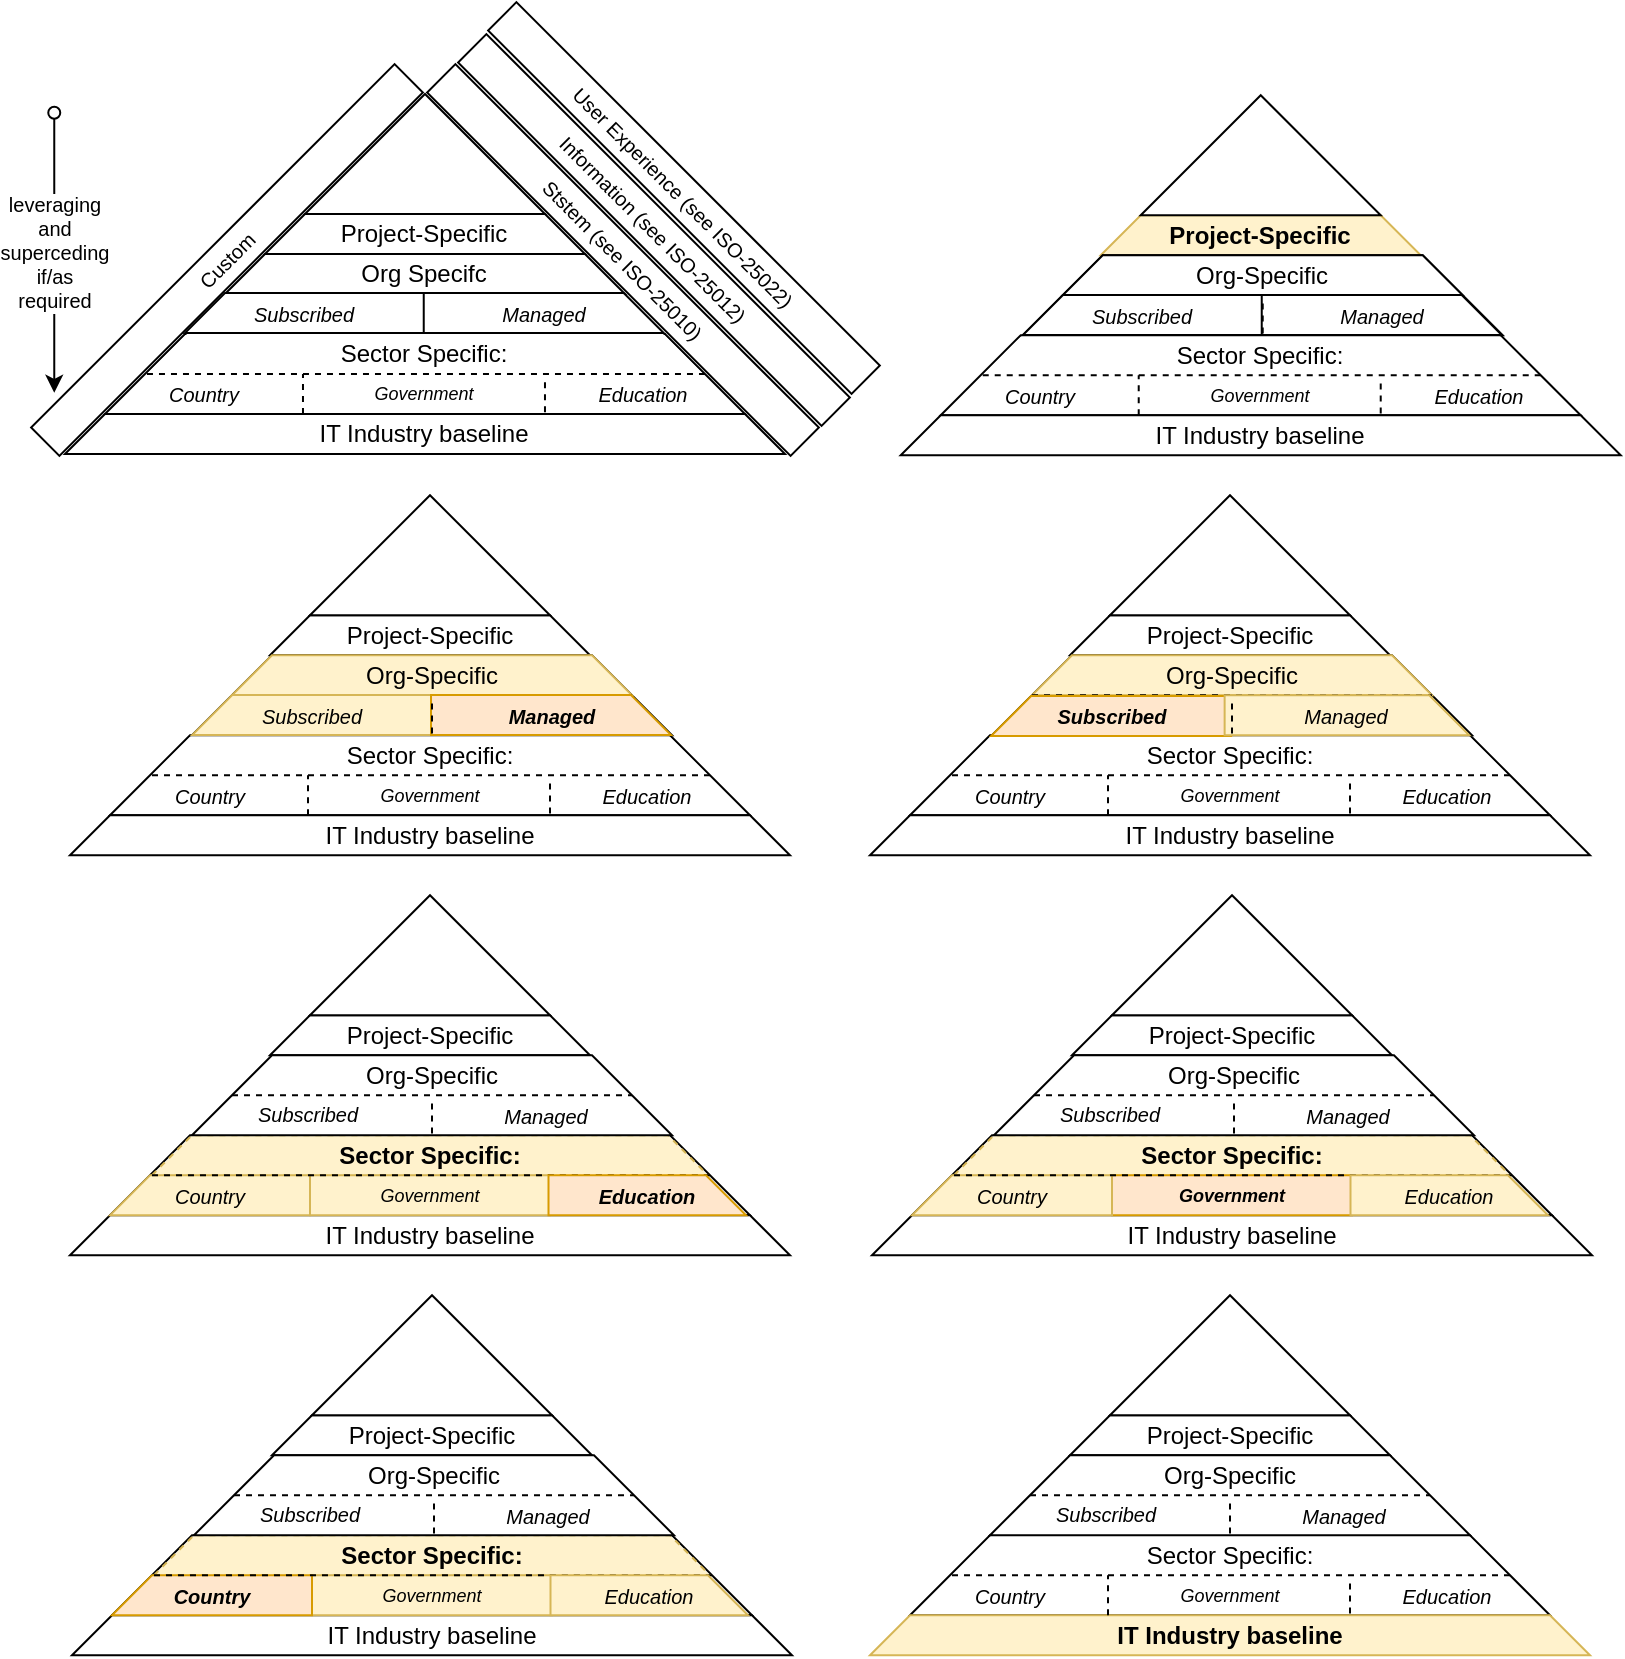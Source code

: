 <mxfile version="20.8.16" type="device"><diagram name="Page-1" id="9_9RwwWfC_pQ0cz7Hgrc"><mxGraphModel dx="1434" dy="854" grid="1" gridSize="10" guides="1" tooltips="1" connect="1" arrows="1" fold="1" page="1" pageScale="1" pageWidth="850" pageHeight="1100" math="0" shadow="0"><root><mxCell id="0"/><mxCell id="1" parent="0"/><mxCell id="frK6ipeG7atHye6Gejmq-7" value="" style="shape=trapezoid;perimeter=trapezoidPerimeter;whiteSpace=wrap;html=1;fixedSize=1;strokeColor=default;size=40;" parent="1" vertex="1"><mxGeometry x="460" y="850.62" width="320" height="40" as="geometry"/></mxCell><mxCell id="EqCcigihZwf25ZDG6dWe-1" value="IT Industry baseline" style="shape=trapezoid;perimeter=trapezoidPerimeter;whiteSpace=wrap;html=1;fixedSize=1;fontStyle=1;fillColor=#fff2cc;strokeColor=#d6b656;" parent="1" vertex="1"><mxGeometry x="440" y="890.62" width="360" height="20" as="geometry"/></mxCell><mxCell id="EqCcigihZwf25ZDG6dWe-12" value="Project-Specific" style="shape=trapezoid;perimeter=trapezoidPerimeter;whiteSpace=wrap;html=1;fixedSize=1;fontStyle=0" parent="1" vertex="1"><mxGeometry x="540" y="790.62" width="160" height="20" as="geometry"/></mxCell><mxCell id="EqCcigihZwf25ZDG6dWe-168" value="Sector Specific:" style="shape=trapezoid;perimeter=trapezoidPerimeter;whiteSpace=wrap;html=1;fixedSize=1;strokeColor=none;dashed=1;strokeWidth=1;" parent="1" vertex="1"><mxGeometry x="481" y="850.62" width="278" height="20" as="geometry"/></mxCell><mxCell id="EqCcigihZwf25ZDG6dWe-14" value="" style="verticalLabelPosition=bottom;verticalAlign=top;html=1;shape=mxgraph.basic.acute_triangle;dx=0.5;" parent="1" vertex="1"><mxGeometry x="560" y="730.62" width="120" height="60" as="geometry"/></mxCell><mxCell id="EqCcigihZwf25ZDG6dWe-75" value="" style="shape=trapezoid;perimeter=trapezoidPerimeter;whiteSpace=wrap;html=1;fixedSize=1;size=40;" parent="1" vertex="1"><mxGeometry x="500" y="810.62" width="240" height="40" as="geometry"/></mxCell><mxCell id="EqCcigihZwf25ZDG6dWe-8" value="Government" style="text;html=1;strokeColor=none;fillColor=none;align=center;verticalAlign=middle;whiteSpace=wrap;rounded=0;fontStyle=2;fontSize=9;" parent="1" vertex="1"><mxGeometry x="560" y="870.62" width="120" height="20" as="geometry"/></mxCell><mxCell id="EqCcigihZwf25ZDG6dWe-10" value="" style="endArrow=none;dashed=1;html=1;strokeWidth=1;rounded=0;entryX=0.669;entryY=0.063;entryDx=0;entryDy=0;entryPerimeter=0;exitX=0.669;exitY=0.954;exitDx=0;exitDy=0;exitPerimeter=0;fontSize=9;" parent="1" edge="1"><mxGeometry width="50" height="50" relative="1" as="geometry"><mxPoint x="680" y="889.7" as="sourcePoint"/><mxPoint x="680" y="871.88" as="targetPoint"/></mxGeometry></mxCell><mxCell id="EqCcigihZwf25ZDG6dWe-11" value="" style="endArrow=none;dashed=1;html=1;strokeWidth=1;rounded=0;fontSize=9;" parent="1" edge="1"><mxGeometry width="50" height="50" relative="1" as="geometry"><mxPoint x="559" y="890.62" as="sourcePoint"/><mxPoint x="559" y="870.62" as="targetPoint"/></mxGeometry></mxCell><mxCell id="frK6ipeG7atHye6Gejmq-2" value="&lt;font style=&quot;font-size: 10px;&quot;&gt;Country&lt;/font&gt;" style="shape=manualInput;whiteSpace=wrap;html=1;rotation=90;horizontal=0;flipV=1;size=20;fontStyle=2;fillColor=none;strokeColor=none;" parent="1" vertex="1"><mxGeometry x="500" y="830.62" width="20" height="100" as="geometry"/></mxCell><mxCell id="frK6ipeG7atHye6Gejmq-9" value="" style="endArrow=none;dashed=1;html=1;strokeWidth=1;rounded=0;fontSize=9;" parent="1" edge="1"><mxGeometry width="50" height="50" relative="1" as="geometry"><mxPoint x="760" y="870.62" as="sourcePoint"/><mxPoint x="480" y="870.62" as="targetPoint"/></mxGeometry></mxCell><mxCell id="frK6ipeG7atHye6Gejmq-10" value="" style="shape=trapezoid;perimeter=trapezoidPerimeter;whiteSpace=wrap;html=1;fixedSize=1;strokeColor=default;size=40;" parent="1" vertex="1"><mxGeometry x="61" y="850.62" width="320" height="40" as="geometry"/></mxCell><mxCell id="frK6ipeG7atHye6Gejmq-11" value="IT Industry baseline" style="shape=trapezoid;perimeter=trapezoidPerimeter;whiteSpace=wrap;html=1;fixedSize=1;" parent="1" vertex="1"><mxGeometry x="41" y="890.62" width="360" height="20" as="geometry"/></mxCell><mxCell id="frK6ipeG7atHye6Gejmq-12" value="Project-Specific" style="shape=trapezoid;perimeter=trapezoidPerimeter;whiteSpace=wrap;html=1;fixedSize=1;fontStyle=0" parent="1" vertex="1"><mxGeometry x="141" y="790.62" width="160" height="20" as="geometry"/></mxCell><mxCell id="frK6ipeG7atHye6Gejmq-14" value="Sector Specific:" style="shape=trapezoid;perimeter=trapezoidPerimeter;whiteSpace=wrap;html=1;fixedSize=1;strokeColor=#d6b656;dashed=1;strokeWidth=1;fontStyle=1;fillColor=#fff2cc;" parent="1" vertex="1"><mxGeometry x="82" y="850.62" width="278" height="20" as="geometry"/></mxCell><mxCell id="frK6ipeG7atHye6Gejmq-15" value="" style="verticalLabelPosition=bottom;verticalAlign=top;html=1;shape=mxgraph.basic.acute_triangle;dx=0.5;" parent="1" vertex="1"><mxGeometry x="161" y="730.62" width="120" height="60" as="geometry"/></mxCell><mxCell id="frK6ipeG7atHye6Gejmq-17" value="Government" style="text;html=1;strokeColor=#d6b656;fillColor=#fff2cc;align=center;verticalAlign=middle;whiteSpace=wrap;rounded=0;fontStyle=2;fontSize=9;" parent="1" vertex="1"><mxGeometry x="161" y="870.62" width="120" height="20" as="geometry"/></mxCell><mxCell id="frK6ipeG7atHye6Gejmq-18" value="" style="endArrow=none;dashed=1;html=1;strokeWidth=1;rounded=0;entryX=0.669;entryY=0.063;entryDx=0;entryDy=0;entryPerimeter=0;exitX=0.669;exitY=0.954;exitDx=0;exitDy=0;exitPerimeter=0;fontSize=9;" parent="1" edge="1"><mxGeometry width="50" height="50" relative="1" as="geometry"><mxPoint x="281" y="889.7" as="sourcePoint"/><mxPoint x="281" y="871.88" as="targetPoint"/></mxGeometry></mxCell><mxCell id="frK6ipeG7atHye6Gejmq-19" value="" style="endArrow=none;dashed=1;html=1;strokeWidth=1;rounded=0;fontSize=9;" parent="1" edge="1"><mxGeometry width="50" height="50" relative="1" as="geometry"><mxPoint x="160" y="890.62" as="sourcePoint"/><mxPoint x="160" y="870.62" as="targetPoint"/></mxGeometry></mxCell><mxCell id="frK6ipeG7atHye6Gejmq-20" value="&lt;font style=&quot;font-size: 10px;&quot;&gt;Country&lt;/font&gt;" style="shape=manualInput;whiteSpace=wrap;html=1;rotation=90;horizontal=0;flipV=1;size=20;fontStyle=3;fillColor=#ffe6cc;strokeColor=#d79b00;" parent="1" vertex="1"><mxGeometry x="101" y="830.62" width="20" height="100" as="geometry"/></mxCell><mxCell id="frK6ipeG7atHye6Gejmq-21" value="" style="endArrow=none;dashed=1;html=1;strokeWidth=1;rounded=0;fontSize=9;" parent="1" edge="1"><mxGeometry width="50" height="50" relative="1" as="geometry"><mxPoint x="361" y="870.62" as="sourcePoint"/><mxPoint x="81" y="870.62" as="targetPoint"/></mxGeometry></mxCell><mxCell id="frK6ipeG7atHye6Gejmq-23" value="&lt;font style=&quot;font-size: 10px;&quot;&gt;Education&lt;/font&gt;" style="shape=manualInput;whiteSpace=wrap;html=1;rotation=90;horizontal=0;flipV=0;size=20;fontStyle=2;flipH=0;fillColor=#fff2cc;strokeColor=#d6b656;" parent="1" vertex="1"><mxGeometry x="319.63" y="831.25" width="20" height="98.75" as="geometry"/></mxCell><mxCell id="frK6ipeG7atHye6Gejmq-24" value="" style="shape=trapezoid;perimeter=trapezoidPerimeter;whiteSpace=wrap;html=1;fixedSize=1;strokeColor=default;size=40;" parent="1" vertex="1"><mxGeometry x="461" y="650.62" width="320" height="40" as="geometry"/></mxCell><mxCell id="frK6ipeG7atHye6Gejmq-25" value="IT Industry baseline" style="shape=trapezoid;perimeter=trapezoidPerimeter;whiteSpace=wrap;html=1;fixedSize=1;" parent="1" vertex="1"><mxGeometry x="441" y="690.62" width="360" height="20" as="geometry"/></mxCell><mxCell id="frK6ipeG7atHye6Gejmq-26" value="Project-Specific" style="shape=trapezoid;perimeter=trapezoidPerimeter;whiteSpace=wrap;html=1;fixedSize=1;fontStyle=0" parent="1" vertex="1"><mxGeometry x="541" y="590.62" width="160" height="20" as="geometry"/></mxCell><mxCell id="frK6ipeG7atHye6Gejmq-28" value="Sector Specific:" style="shape=trapezoid;perimeter=trapezoidPerimeter;whiteSpace=wrap;html=1;fixedSize=1;strokeColor=#d6b656;dashed=1;strokeWidth=1;fontStyle=1;fillColor=#fff2cc;" parent="1" vertex="1"><mxGeometry x="482" y="650.62" width="278" height="20" as="geometry"/></mxCell><mxCell id="frK6ipeG7atHye6Gejmq-29" value="" style="verticalLabelPosition=bottom;verticalAlign=top;html=1;shape=mxgraph.basic.acute_triangle;dx=0.5;" parent="1" vertex="1"><mxGeometry x="561" y="530.62" width="120" height="60" as="geometry"/></mxCell><mxCell id="frK6ipeG7atHye6Gejmq-31" value="Government" style="text;html=1;strokeColor=#d79b00;fillColor=#ffe6cc;align=center;verticalAlign=middle;whiteSpace=wrap;rounded=0;fontStyle=3;fontSize=9;" parent="1" vertex="1"><mxGeometry x="561" y="670.62" width="120" height="20" as="geometry"/></mxCell><mxCell id="frK6ipeG7atHye6Gejmq-32" value="" style="endArrow=none;dashed=1;html=1;strokeWidth=1;rounded=0;entryX=0.669;entryY=0.063;entryDx=0;entryDy=0;entryPerimeter=0;exitX=0.669;exitY=0.954;exitDx=0;exitDy=0;exitPerimeter=0;fontSize=9;" parent="1" edge="1"><mxGeometry width="50" height="50" relative="1" as="geometry"><mxPoint x="681" y="689.7" as="sourcePoint"/><mxPoint x="681" y="671.88" as="targetPoint"/></mxGeometry></mxCell><mxCell id="frK6ipeG7atHye6Gejmq-33" value="" style="endArrow=none;dashed=1;html=1;strokeWidth=1;rounded=0;fontSize=9;" parent="1" edge="1"><mxGeometry width="50" height="50" relative="1" as="geometry"><mxPoint x="560" y="690.62" as="sourcePoint"/><mxPoint x="560" y="670.62" as="targetPoint"/></mxGeometry></mxCell><mxCell id="frK6ipeG7atHye6Gejmq-34" value="&lt;font style=&quot;font-size: 10px;&quot;&gt;Country&lt;/font&gt;" style="shape=manualInput;whiteSpace=wrap;html=1;rotation=90;horizontal=0;flipV=1;size=20;fontStyle=2;fillColor=#fff2cc;strokeColor=#d6b656;" parent="1" vertex="1"><mxGeometry x="501" y="630.62" width="20" height="100" as="geometry"/></mxCell><mxCell id="frK6ipeG7atHye6Gejmq-35" value="" style="endArrow=none;dashed=1;html=1;strokeWidth=1;rounded=0;fontSize=9;" parent="1" edge="1"><mxGeometry width="50" height="50" relative="1" as="geometry"><mxPoint x="761" y="670.62" as="sourcePoint"/><mxPoint x="481" y="670.62" as="targetPoint"/></mxGeometry></mxCell><mxCell id="frK6ipeG7atHye6Gejmq-37" value="&lt;font style=&quot;font-size: 10px;&quot;&gt;Education&lt;/font&gt;" style="shape=manualInput;whiteSpace=wrap;html=1;rotation=90;horizontal=0;flipV=0;size=20;fontStyle=2;flipH=0;fillColor=#fff2cc;strokeColor=#d6b656;" parent="1" vertex="1"><mxGeometry x="719.63" y="631.25" width="20" height="98.75" as="geometry"/></mxCell><mxCell id="frK6ipeG7atHye6Gejmq-38" value="" style="shape=trapezoid;perimeter=trapezoidPerimeter;whiteSpace=wrap;html=1;fixedSize=1;strokeColor=default;size=40;" parent="1" vertex="1"><mxGeometry x="60" y="650.62" width="320" height="40" as="geometry"/></mxCell><mxCell id="frK6ipeG7atHye6Gejmq-39" value="IT Industry baseline" style="shape=trapezoid;perimeter=trapezoidPerimeter;whiteSpace=wrap;html=1;fixedSize=1;" parent="1" vertex="1"><mxGeometry x="40" y="690.62" width="360" height="20" as="geometry"/></mxCell><mxCell id="frK6ipeG7atHye6Gejmq-40" value="Project-Specific" style="shape=trapezoid;perimeter=trapezoidPerimeter;whiteSpace=wrap;html=1;fixedSize=1;fontStyle=0" parent="1" vertex="1"><mxGeometry x="140" y="590.62" width="160" height="20" as="geometry"/></mxCell><mxCell id="frK6ipeG7atHye6Gejmq-42" value="Sector Specific:" style="shape=trapezoid;perimeter=trapezoidPerimeter;whiteSpace=wrap;html=1;fixedSize=1;strokeColor=#d6b656;dashed=1;strokeWidth=1;fontStyle=1;fillColor=#fff2cc;" parent="1" vertex="1"><mxGeometry x="81" y="650.62" width="278" height="20" as="geometry"/></mxCell><mxCell id="frK6ipeG7atHye6Gejmq-43" value="" style="verticalLabelPosition=bottom;verticalAlign=top;html=1;shape=mxgraph.basic.acute_triangle;dx=0.5;" parent="1" vertex="1"><mxGeometry x="160" y="530.62" width="120" height="60" as="geometry"/></mxCell><mxCell id="frK6ipeG7atHye6Gejmq-45" value="Government" style="text;html=1;strokeColor=#d6b656;fillColor=#fff2cc;align=center;verticalAlign=middle;whiteSpace=wrap;rounded=0;fontStyle=2;fontSize=9;" parent="1" vertex="1"><mxGeometry x="160" y="670.62" width="120" height="20" as="geometry"/></mxCell><mxCell id="frK6ipeG7atHye6Gejmq-46" value="" style="endArrow=none;dashed=1;html=1;strokeWidth=1;rounded=0;entryX=0.669;entryY=0.063;entryDx=0;entryDy=0;entryPerimeter=0;exitX=0.669;exitY=0.954;exitDx=0;exitDy=0;exitPerimeter=0;fontSize=9;" parent="1" edge="1"><mxGeometry width="50" height="50" relative="1" as="geometry"><mxPoint x="280" y="689.7" as="sourcePoint"/><mxPoint x="280" y="671.88" as="targetPoint"/></mxGeometry></mxCell><mxCell id="frK6ipeG7atHye6Gejmq-47" value="" style="endArrow=none;dashed=1;html=1;strokeWidth=1;rounded=0;fontSize=9;" parent="1" edge="1"><mxGeometry width="50" height="50" relative="1" as="geometry"><mxPoint x="159" y="690.62" as="sourcePoint"/><mxPoint x="159" y="670.62" as="targetPoint"/></mxGeometry></mxCell><mxCell id="frK6ipeG7atHye6Gejmq-48" value="&lt;font style=&quot;font-size: 10px;&quot;&gt;Country&lt;/font&gt;" style="shape=manualInput;whiteSpace=wrap;html=1;rotation=90;horizontal=0;flipV=1;size=20;fontStyle=2;fillColor=#fff2cc;strokeColor=#d6b656;" parent="1" vertex="1"><mxGeometry x="100" y="630.62" width="20" height="100" as="geometry"/></mxCell><mxCell id="frK6ipeG7atHye6Gejmq-49" value="" style="endArrow=none;dashed=1;html=1;strokeWidth=1;rounded=0;fontSize=9;" parent="1" edge="1"><mxGeometry width="50" height="50" relative="1" as="geometry"><mxPoint x="360" y="670.62" as="sourcePoint"/><mxPoint x="80" y="670.62" as="targetPoint"/></mxGeometry></mxCell><mxCell id="frK6ipeG7atHye6Gejmq-51" value="&lt;font style=&quot;font-size: 10px;&quot;&gt;Education&lt;/font&gt;" style="shape=manualInput;whiteSpace=wrap;html=1;rotation=90;horizontal=0;flipV=0;size=20;fontStyle=3;flipH=0;fillColor=#ffe6cc;strokeColor=#d79b00;" parent="1" vertex="1"><mxGeometry x="318.63" y="631.25" width="20" height="98.75" as="geometry"/></mxCell><mxCell id="frK6ipeG7atHye6Gejmq-52" value="" style="shape=trapezoid;perimeter=trapezoidPerimeter;whiteSpace=wrap;html=1;fixedSize=1;strokeColor=default;size=40;" parent="1" vertex="1"><mxGeometry x="460" y="450.62" width="320" height="40" as="geometry"/></mxCell><mxCell id="frK6ipeG7atHye6Gejmq-53" value="IT Industry baseline" style="shape=trapezoid;perimeter=trapezoidPerimeter;whiteSpace=wrap;html=1;fixedSize=1;" parent="1" vertex="1"><mxGeometry x="440" y="490.62" width="360" height="20" as="geometry"/></mxCell><mxCell id="frK6ipeG7atHye6Gejmq-54" value="Project-Specific" style="shape=trapezoid;perimeter=trapezoidPerimeter;whiteSpace=wrap;html=1;fixedSize=1;fontStyle=0" parent="1" vertex="1"><mxGeometry x="540" y="390.62" width="160" height="20" as="geometry"/></mxCell><mxCell id="frK6ipeG7atHye6Gejmq-56" value="Sector Specific:" style="shape=trapezoid;perimeter=trapezoidPerimeter;whiteSpace=wrap;html=1;fixedSize=1;strokeColor=none;dashed=1;strokeWidth=1;" parent="1" vertex="1"><mxGeometry x="481" y="450.62" width="278" height="20" as="geometry"/></mxCell><mxCell id="frK6ipeG7atHye6Gejmq-57" value="" style="verticalLabelPosition=bottom;verticalAlign=top;html=1;shape=mxgraph.basic.acute_triangle;dx=0.5;" parent="1" vertex="1"><mxGeometry x="560" y="330.62" width="120" height="60" as="geometry"/></mxCell><mxCell id="frK6ipeG7atHye6Gejmq-59" value="Government" style="text;html=1;strokeColor=none;fillColor=none;align=center;verticalAlign=middle;whiteSpace=wrap;rounded=0;fontStyle=2;fontSize=9;" parent="1" vertex="1"><mxGeometry x="560" y="470.62" width="120" height="20" as="geometry"/></mxCell><mxCell id="frK6ipeG7atHye6Gejmq-60" value="" style="endArrow=none;dashed=1;html=1;strokeWidth=1;rounded=0;entryX=0.669;entryY=0.063;entryDx=0;entryDy=0;entryPerimeter=0;exitX=0.669;exitY=0.954;exitDx=0;exitDy=0;exitPerimeter=0;fontSize=9;" parent="1" edge="1"><mxGeometry width="50" height="50" relative="1" as="geometry"><mxPoint x="680" y="489.7" as="sourcePoint"/><mxPoint x="680" y="471.88" as="targetPoint"/></mxGeometry></mxCell><mxCell id="frK6ipeG7atHye6Gejmq-61" value="" style="endArrow=none;dashed=1;html=1;strokeWidth=1;rounded=0;fontSize=9;" parent="1" edge="1"><mxGeometry width="50" height="50" relative="1" as="geometry"><mxPoint x="559" y="490.62" as="sourcePoint"/><mxPoint x="559" y="470.62" as="targetPoint"/></mxGeometry></mxCell><mxCell id="frK6ipeG7atHye6Gejmq-62" value="&lt;font style=&quot;font-size: 10px;&quot;&gt;Country&lt;/font&gt;" style="shape=manualInput;whiteSpace=wrap;html=1;rotation=90;horizontal=0;flipV=1;size=20;fontStyle=2;fillColor=none;strokeColor=none;" parent="1" vertex="1"><mxGeometry x="500" y="430.62" width="20" height="100" as="geometry"/></mxCell><mxCell id="frK6ipeG7atHye6Gejmq-63" value="" style="endArrow=none;dashed=1;html=1;strokeWidth=1;rounded=0;fontSize=9;" parent="1" edge="1"><mxGeometry width="50" height="50" relative="1" as="geometry"><mxPoint x="760" y="470.62" as="sourcePoint"/><mxPoint x="480" y="470.62" as="targetPoint"/></mxGeometry></mxCell><mxCell id="frK6ipeG7atHye6Gejmq-65" value="&lt;font style=&quot;font-size: 10px;&quot;&gt;Education&lt;/font&gt;" style="shape=manualInput;whiteSpace=wrap;html=1;rotation=90;horizontal=0;flipV=0;size=20;fontStyle=2;flipH=0;fillColor=none;strokeColor=none;" parent="1" vertex="1"><mxGeometry x="718.63" y="431.25" width="20" height="98.75" as="geometry"/></mxCell><mxCell id="frK6ipeG7atHye6Gejmq-66" value="" style="shape=trapezoid;perimeter=trapezoidPerimeter;whiteSpace=wrap;html=1;fixedSize=1;strokeColor=default;size=40;" parent="1" vertex="1"><mxGeometry x="60" y="450.62" width="320" height="40" as="geometry"/></mxCell><mxCell id="frK6ipeG7atHye6Gejmq-67" value="IT Industry baseline" style="shape=trapezoid;perimeter=trapezoidPerimeter;whiteSpace=wrap;html=1;fixedSize=1;" parent="1" vertex="1"><mxGeometry x="40" y="490.62" width="360" height="20" as="geometry"/></mxCell><mxCell id="frK6ipeG7atHye6Gejmq-68" value="Project-Specific" style="shape=trapezoid;perimeter=trapezoidPerimeter;whiteSpace=wrap;html=1;fixedSize=1;fontStyle=0" parent="1" vertex="1"><mxGeometry x="140" y="390.62" width="160" height="20" as="geometry"/></mxCell><mxCell id="frK6ipeG7atHye6Gejmq-70" value="Sector Specific:" style="shape=trapezoid;perimeter=trapezoidPerimeter;whiteSpace=wrap;html=1;fixedSize=1;strokeColor=none;dashed=1;strokeWidth=1;" parent="1" vertex="1"><mxGeometry x="81" y="450.62" width="278" height="20" as="geometry"/></mxCell><mxCell id="frK6ipeG7atHye6Gejmq-71" value="" style="verticalLabelPosition=bottom;verticalAlign=top;html=1;shape=mxgraph.basic.acute_triangle;dx=0.5;" parent="1" vertex="1"><mxGeometry x="160" y="330.62" width="120" height="60" as="geometry"/></mxCell><mxCell id="frK6ipeG7atHye6Gejmq-73" value="Government" style="text;html=1;strokeColor=none;fillColor=none;align=center;verticalAlign=middle;whiteSpace=wrap;rounded=0;fontStyle=2;fontSize=9;" parent="1" vertex="1"><mxGeometry x="160" y="470.62" width="120" height="20" as="geometry"/></mxCell><mxCell id="frK6ipeG7atHye6Gejmq-74" value="" style="endArrow=none;dashed=1;html=1;strokeWidth=1;rounded=0;entryX=0.669;entryY=0.063;entryDx=0;entryDy=0;entryPerimeter=0;exitX=0.669;exitY=0.954;exitDx=0;exitDy=0;exitPerimeter=0;fontSize=9;" parent="1" edge="1"><mxGeometry width="50" height="50" relative="1" as="geometry"><mxPoint x="280" y="489.7" as="sourcePoint"/><mxPoint x="280" y="471.88" as="targetPoint"/></mxGeometry></mxCell><mxCell id="frK6ipeG7atHye6Gejmq-75" value="" style="endArrow=none;dashed=1;html=1;strokeWidth=1;rounded=0;fontSize=9;" parent="1" edge="1"><mxGeometry width="50" height="50" relative="1" as="geometry"><mxPoint x="159" y="490.62" as="sourcePoint"/><mxPoint x="159" y="470.62" as="targetPoint"/></mxGeometry></mxCell><mxCell id="frK6ipeG7atHye6Gejmq-76" value="&lt;font style=&quot;font-size: 10px;&quot;&gt;Country&lt;/font&gt;" style="shape=manualInput;whiteSpace=wrap;html=1;rotation=90;horizontal=0;flipV=1;size=20;fontStyle=2;fillColor=none;strokeColor=none;" parent="1" vertex="1"><mxGeometry x="100" y="430.62" width="20" height="100" as="geometry"/></mxCell><mxCell id="frK6ipeG7atHye6Gejmq-77" value="" style="endArrow=none;dashed=1;html=1;strokeWidth=1;rounded=0;fontSize=9;" parent="1" edge="1"><mxGeometry width="50" height="50" relative="1" as="geometry"><mxPoint x="360" y="470.62" as="sourcePoint"/><mxPoint x="80" y="470.62" as="targetPoint"/></mxGeometry></mxCell><mxCell id="frK6ipeG7atHye6Gejmq-79" value="&lt;font style=&quot;font-size: 10px;&quot;&gt;Education&lt;/font&gt;" style="shape=manualInput;whiteSpace=wrap;html=1;rotation=90;horizontal=0;flipV=0;size=20;fontStyle=2;flipH=0;fillColor=none;strokeColor=none;" parent="1" vertex="1"><mxGeometry x="318.63" y="431.25" width="20" height="98.75" as="geometry"/></mxCell><mxCell id="frK6ipeG7atHye6Gejmq-108" value="" style="shape=trapezoid;perimeter=trapezoidPerimeter;whiteSpace=wrap;html=1;fixedSize=1;strokeColor=default;size=40;" parent="1" vertex="1"><mxGeometry x="57.49" y="250.0" width="320" height="40" as="geometry"/></mxCell><mxCell id="frK6ipeG7atHye6Gejmq-109" value="IT Industry baseline" style="shape=trapezoid;perimeter=trapezoidPerimeter;whiteSpace=wrap;html=1;fixedSize=1;fontStyle=0" parent="1" vertex="1"><mxGeometry x="37.49" y="290.0" width="360" height="20" as="geometry"/></mxCell><mxCell id="frK6ipeG7atHye6Gejmq-110" value="Project-Specific" style="shape=trapezoid;perimeter=trapezoidPerimeter;whiteSpace=wrap;html=1;fixedSize=1;fontStyle=0" parent="1" vertex="1"><mxGeometry x="137.49" y="190.0" width="160" height="20" as="geometry"/></mxCell><mxCell id="frK6ipeG7atHye6Gejmq-112" value="Sector Specific:" style="shape=trapezoid;perimeter=trapezoidPerimeter;whiteSpace=wrap;html=1;fixedSize=1;strokeColor=none;dashed=1;strokeWidth=1;" parent="1" vertex="1"><mxGeometry x="78.49" y="250.0" width="278" height="20" as="geometry"/></mxCell><mxCell id="frK6ipeG7atHye6Gejmq-113" value="" style="verticalLabelPosition=bottom;verticalAlign=top;html=1;shape=mxgraph.basic.acute_triangle;dx=0.5;" parent="1" vertex="1"><mxGeometry x="157.49" y="130.0" width="120" height="60" as="geometry"/></mxCell><mxCell id="frK6ipeG7atHye6Gejmq-114" value="Org Specifc" style="shape=trapezoid;perimeter=trapezoidPerimeter;whiteSpace=wrap;html=1;fixedSize=1;" parent="1" vertex="1"><mxGeometry x="117.49" y="210.0" width="200" height="20" as="geometry"/></mxCell><mxCell id="frK6ipeG7atHye6Gejmq-115" value="Government" style="text;html=1;strokeColor=none;fillColor=none;align=center;verticalAlign=middle;whiteSpace=wrap;rounded=0;fontStyle=2;fontSize=9;" parent="1" vertex="1"><mxGeometry x="157.49" y="270.0" width="120" height="20" as="geometry"/></mxCell><mxCell id="frK6ipeG7atHye6Gejmq-116" value="" style="endArrow=none;dashed=1;html=1;strokeWidth=1;rounded=0;entryX=0.669;entryY=0.063;entryDx=0;entryDy=0;entryPerimeter=0;exitX=0.669;exitY=0.954;exitDx=0;exitDy=0;exitPerimeter=0;fontSize=9;" parent="1" edge="1"><mxGeometry width="50" height="50" relative="1" as="geometry"><mxPoint x="277.49" y="289.08" as="sourcePoint"/><mxPoint x="277.49" y="271.26" as="targetPoint"/></mxGeometry></mxCell><mxCell id="frK6ipeG7atHye6Gejmq-117" value="" style="endArrow=none;dashed=1;html=1;strokeWidth=1;rounded=0;fontSize=9;" parent="1" edge="1"><mxGeometry width="50" height="50" relative="1" as="geometry"><mxPoint x="156.49" y="290.0" as="sourcePoint"/><mxPoint x="156.49" y="270.0" as="targetPoint"/></mxGeometry></mxCell><mxCell id="frK6ipeG7atHye6Gejmq-118" value="&lt;font style=&quot;font-size: 10px;&quot;&gt;Country&lt;/font&gt;" style="shape=manualInput;whiteSpace=wrap;html=1;rotation=90;horizontal=0;flipV=1;size=20;fontStyle=2;fillColor=none;strokeColor=none;" parent="1" vertex="1"><mxGeometry x="97.49" y="230.0" width="20" height="100" as="geometry"/></mxCell><mxCell id="frK6ipeG7atHye6Gejmq-119" value="" style="endArrow=none;dashed=1;html=1;strokeWidth=1;rounded=0;fontSize=9;" parent="1" edge="1"><mxGeometry width="50" height="50" relative="1" as="geometry"><mxPoint x="357.49" y="270.0" as="sourcePoint"/><mxPoint x="77.49" y="270.0" as="targetPoint"/></mxGeometry></mxCell><mxCell id="frK6ipeG7atHye6Gejmq-121" value="&lt;font style=&quot;font-size: 10px;&quot;&gt;Education&lt;/font&gt;" style="shape=manualInput;whiteSpace=wrap;html=1;rotation=90;horizontal=0;flipV=0;size=20;fontStyle=2;flipH=0;fillColor=none;strokeColor=none;" parent="1" vertex="1"><mxGeometry x="316.12" y="230.63" width="20" height="98.75" as="geometry"/></mxCell><mxCell id="frK6ipeG7atHye6Gejmq-122" value="leveraging &lt;br&gt;and&lt;br&gt;superceding&lt;br&gt;if/as &lt;br&gt;required" style="endArrow=classic;html=1;rounded=0;fontSize=10;startArrow=oval;startFill=0;" parent="1" edge="1"><mxGeometry width="50" height="50" relative="1" as="geometry"><mxPoint x="32.13" y="139.38" as="sourcePoint"/><mxPoint x="32.13" y="279.38" as="targetPoint"/></mxGeometry></mxCell><mxCell id="frK6ipeG7atHye6Gejmq-123" value="Ststem (see ISO-25010)" style="rounded=0;whiteSpace=wrap;html=1;strokeWidth=1;fontSize=10;fillColor=none;rotation=45;" parent="1" vertex="1"><mxGeometry x="188" y="203.01" width="257" height="20" as="geometry"/></mxCell><mxCell id="frK6ipeG7atHye6Gejmq-124" value="Information (see ISO-25012)" style="rounded=0;whiteSpace=wrap;html=1;strokeWidth=1;fontSize=10;fillColor=none;rotation=45;" parent="1" vertex="1"><mxGeometry x="203.49" y="188.01" width="257" height="20" as="geometry"/></mxCell><mxCell id="frK6ipeG7atHye6Gejmq-125" value="User Experience (see ISO-25022)" style="rounded=0;whiteSpace=wrap;html=1;strokeWidth=1;fontSize=10;fillColor=none;rotation=45;" parent="1" vertex="1"><mxGeometry x="218.49" y="172.01" width="257" height="20" as="geometry"/></mxCell><mxCell id="wyPJezbV13A279c06ABz-1" value="Custom" style="rounded=0;whiteSpace=wrap;html=1;strokeWidth=1;fontSize=10;fillColor=none;rotation=-45;" parent="1" vertex="1"><mxGeometry x="-10.0" y="203.01" width="257" height="20" as="geometry"/></mxCell><mxCell id="wyPJezbV13A279c06ABz-2" value="Org-Specific" style="shape=trapezoid;perimeter=trapezoidPerimeter;whiteSpace=wrap;html=1;fixedSize=1;strokeColor=none;fillColor=none;" parent="1" vertex="1"><mxGeometry x="520" y="810.62" width="200" height="20" as="geometry"/></mxCell><mxCell id="wyPJezbV13A279c06ABz-3" value="" style="endArrow=none;dashed=1;html=1;strokeWidth=1;rounded=0;exitX=0;exitY=0.5;exitDx=0;exitDy=0;entryX=1;entryY=0.5;entryDx=0;entryDy=0;" parent="1" source="EqCcigihZwf25ZDG6dWe-75" target="EqCcigihZwf25ZDG6dWe-75" edge="1"><mxGeometry width="50" height="50" relative="1" as="geometry"><mxPoint x="780" y="1010.62" as="sourcePoint"/><mxPoint x="830" y="960.62" as="targetPoint"/></mxGeometry></mxCell><mxCell id="wyPJezbV13A279c06ABz-6" value="&lt;font style=&quot;font-size: 10px;&quot;&gt;Subscribed&lt;/font&gt;" style="shape=manualInput;whiteSpace=wrap;html=1;rotation=90;horizontal=0;flipV=1;size=20;fontStyle=2;fillColor=none;strokeColor=none;" parent="1" vertex="1"><mxGeometry x="548.13" y="783.5" width="20" height="113.75" as="geometry"/></mxCell><mxCell id="wyPJezbV13A279c06ABz-8" value="&lt;font style=&quot;font-size: 10px;&quot;&gt;Managed&lt;/font&gt;" style="shape=manualInput;whiteSpace=wrap;html=1;rotation=90;horizontal=0;flipV=0;size=20;fontStyle=2;flipH=0;fillColor=none;strokeColor=none;" parent="1" vertex="1"><mxGeometry x="667.48" y="779.47" width="20" height="122.33" as="geometry"/></mxCell><mxCell id="wyPJezbV13A279c06ABz-10" value="" style="endArrow=none;dashed=1;html=1;strokeWidth=1;rounded=0;entryX=0.669;entryY=0.063;entryDx=0;entryDy=0;entryPerimeter=0;exitX=0.669;exitY=0.954;exitDx=0;exitDy=0;exitPerimeter=0;fontSize=9;" parent="1" edge="1"><mxGeometry width="50" height="50" relative="1" as="geometry"><mxPoint x="620" y="849.7" as="sourcePoint"/><mxPoint x="620" y="831.88" as="targetPoint"/></mxGeometry></mxCell><mxCell id="wyPJezbV13A279c06ABz-11" value="" style="shape=trapezoid;perimeter=trapezoidPerimeter;whiteSpace=wrap;html=1;fixedSize=1;size=40;" parent="1" vertex="1"><mxGeometry x="102" y="810.62" width="240" height="40" as="geometry"/></mxCell><mxCell id="wyPJezbV13A279c06ABz-12" value="Org-Specific" style="shape=trapezoid;perimeter=trapezoidPerimeter;whiteSpace=wrap;html=1;fixedSize=1;strokeColor=none;fillColor=none;" parent="1" vertex="1"><mxGeometry x="122" y="810.62" width="200" height="20" as="geometry"/></mxCell><mxCell id="wyPJezbV13A279c06ABz-13" value="" style="endArrow=none;dashed=1;html=1;strokeWidth=1;rounded=0;exitX=0;exitY=0.5;exitDx=0;exitDy=0;entryX=1;entryY=0.5;entryDx=0;entryDy=0;" parent="1" source="wyPJezbV13A279c06ABz-11" target="wyPJezbV13A279c06ABz-11" edge="1"><mxGeometry width="50" height="50" relative="1" as="geometry"><mxPoint x="382" y="1010.62" as="sourcePoint"/><mxPoint x="432" y="960.62" as="targetPoint"/></mxGeometry></mxCell><mxCell id="wyPJezbV13A279c06ABz-14" value="&lt;font style=&quot;font-size: 10px;&quot;&gt;Subscribed&lt;/font&gt;" style="shape=manualInput;whiteSpace=wrap;html=1;rotation=90;horizontal=0;flipV=1;size=20;fontStyle=2;fillColor=none;strokeColor=none;" parent="1" vertex="1"><mxGeometry x="150.13" y="783.5" width="20" height="113.75" as="geometry"/></mxCell><mxCell id="wyPJezbV13A279c06ABz-15" value="&lt;font style=&quot;font-size: 10px;&quot;&gt;Managed&lt;/font&gt;" style="shape=manualInput;whiteSpace=wrap;html=1;rotation=90;horizontal=0;flipV=0;size=20;fontStyle=2;flipH=0;fillColor=none;strokeColor=none;" parent="1" vertex="1"><mxGeometry x="269.48" y="779.47" width="20" height="122.33" as="geometry"/></mxCell><mxCell id="wyPJezbV13A279c06ABz-16" value="" style="endArrow=none;dashed=1;html=1;strokeWidth=1;rounded=0;entryX=0.669;entryY=0.063;entryDx=0;entryDy=0;entryPerimeter=0;exitX=0.669;exitY=0.954;exitDx=0;exitDy=0;exitPerimeter=0;fontSize=9;" parent="1" edge="1"><mxGeometry width="50" height="50" relative="1" as="geometry"><mxPoint x="222" y="849.7" as="sourcePoint"/><mxPoint x="222" y="831.88" as="targetPoint"/></mxGeometry></mxCell><mxCell id="wyPJezbV13A279c06ABz-17" value="" style="shape=trapezoid;perimeter=trapezoidPerimeter;whiteSpace=wrap;html=1;fixedSize=1;size=40;" parent="1" vertex="1"><mxGeometry x="502" y="610.62" width="240" height="40" as="geometry"/></mxCell><mxCell id="wyPJezbV13A279c06ABz-18" value="Org-Specific" style="shape=trapezoid;perimeter=trapezoidPerimeter;whiteSpace=wrap;html=1;fixedSize=1;strokeColor=none;fillColor=none;" parent="1" vertex="1"><mxGeometry x="522" y="610.62" width="200" height="20" as="geometry"/></mxCell><mxCell id="wyPJezbV13A279c06ABz-19" value="" style="endArrow=none;dashed=1;html=1;strokeWidth=1;rounded=0;exitX=0;exitY=0.5;exitDx=0;exitDy=0;entryX=1;entryY=0.5;entryDx=0;entryDy=0;" parent="1" source="wyPJezbV13A279c06ABz-17" target="wyPJezbV13A279c06ABz-17" edge="1"><mxGeometry width="50" height="50" relative="1" as="geometry"><mxPoint x="782" y="810.62" as="sourcePoint"/><mxPoint x="832" y="760.62" as="targetPoint"/></mxGeometry></mxCell><mxCell id="wyPJezbV13A279c06ABz-20" value="&lt;font style=&quot;font-size: 10px;&quot;&gt;Subscribed&lt;/font&gt;" style="shape=manualInput;whiteSpace=wrap;html=1;rotation=90;horizontal=0;flipV=1;size=20;fontStyle=2;fillColor=none;strokeColor=none;" parent="1" vertex="1"><mxGeometry x="550.13" y="583.5" width="20" height="113.75" as="geometry"/></mxCell><mxCell id="wyPJezbV13A279c06ABz-21" value="&lt;font style=&quot;font-size: 10px;&quot;&gt;Managed&lt;/font&gt;" style="shape=manualInput;whiteSpace=wrap;html=1;rotation=90;horizontal=0;flipV=0;size=20;fontStyle=2;flipH=0;fillColor=none;strokeColor=none;" parent="1" vertex="1"><mxGeometry x="669.48" y="579.47" width="20" height="122.33" as="geometry"/></mxCell><mxCell id="wyPJezbV13A279c06ABz-22" value="" style="endArrow=none;dashed=1;html=1;strokeWidth=1;rounded=0;entryX=0.669;entryY=0.063;entryDx=0;entryDy=0;entryPerimeter=0;exitX=0.669;exitY=0.954;exitDx=0;exitDy=0;exitPerimeter=0;fontSize=9;" parent="1" edge="1"><mxGeometry width="50" height="50" relative="1" as="geometry"><mxPoint x="622" y="649.7" as="sourcePoint"/><mxPoint x="622" y="631.88" as="targetPoint"/></mxGeometry></mxCell><mxCell id="wyPJezbV13A279c06ABz-23" value="" style="shape=trapezoid;perimeter=trapezoidPerimeter;whiteSpace=wrap;html=1;fixedSize=1;size=40;" parent="1" vertex="1"><mxGeometry x="101" y="610.62" width="240" height="40" as="geometry"/></mxCell><mxCell id="wyPJezbV13A279c06ABz-24" value="Org-Specific" style="shape=trapezoid;perimeter=trapezoidPerimeter;whiteSpace=wrap;html=1;fixedSize=1;strokeColor=none;fillColor=none;" parent="1" vertex="1"><mxGeometry x="121" y="610.62" width="200" height="20" as="geometry"/></mxCell><mxCell id="wyPJezbV13A279c06ABz-25" value="" style="endArrow=none;dashed=1;html=1;strokeWidth=1;rounded=0;exitX=0;exitY=0.5;exitDx=0;exitDy=0;entryX=1;entryY=0.5;entryDx=0;entryDy=0;" parent="1" source="wyPJezbV13A279c06ABz-23" target="wyPJezbV13A279c06ABz-23" edge="1"><mxGeometry width="50" height="50" relative="1" as="geometry"><mxPoint x="381" y="810.62" as="sourcePoint"/><mxPoint x="431" y="760.62" as="targetPoint"/></mxGeometry></mxCell><mxCell id="wyPJezbV13A279c06ABz-26" value="&lt;font style=&quot;font-size: 10px;&quot;&gt;Subscribed&lt;/font&gt;" style="shape=manualInput;whiteSpace=wrap;html=1;rotation=90;horizontal=0;flipV=1;size=20;fontStyle=2;fillColor=none;strokeColor=none;" parent="1" vertex="1"><mxGeometry x="149.13" y="583.5" width="20" height="113.75" as="geometry"/></mxCell><mxCell id="wyPJezbV13A279c06ABz-27" value="&lt;font style=&quot;font-size: 10px;&quot;&gt;Managed&lt;/font&gt;" style="shape=manualInput;whiteSpace=wrap;html=1;rotation=90;horizontal=0;flipV=0;size=20;fontStyle=2;flipH=0;fillColor=none;strokeColor=none;" parent="1" vertex="1"><mxGeometry x="268.48" y="579.47" width="20" height="122.33" as="geometry"/></mxCell><mxCell id="wyPJezbV13A279c06ABz-28" value="" style="endArrow=none;dashed=1;html=1;strokeWidth=1;rounded=0;entryX=0.669;entryY=0.063;entryDx=0;entryDy=0;entryPerimeter=0;exitX=0.669;exitY=0.954;exitDx=0;exitDy=0;exitPerimeter=0;fontSize=9;" parent="1" edge="1"><mxGeometry width="50" height="50" relative="1" as="geometry"><mxPoint x="221" y="649.7" as="sourcePoint"/><mxPoint x="221" y="631.88" as="targetPoint"/></mxGeometry></mxCell><mxCell id="wyPJezbV13A279c06ABz-29" value="" style="shape=trapezoid;perimeter=trapezoidPerimeter;whiteSpace=wrap;html=1;fixedSize=1;size=40;" parent="1" vertex="1"><mxGeometry x="501" y="410.62" width="240" height="40" as="geometry"/></mxCell><mxCell id="wyPJezbV13A279c06ABz-30" value="Org-Specific" style="shape=trapezoid;perimeter=trapezoidPerimeter;whiteSpace=wrap;html=1;fixedSize=1;strokeColor=#d6b656;fillColor=#fff2cc;" parent="1" vertex="1"><mxGeometry x="521" y="410.62" width="200" height="20" as="geometry"/></mxCell><mxCell id="wyPJezbV13A279c06ABz-31" value="" style="endArrow=none;dashed=1;html=1;strokeWidth=1;rounded=0;exitX=0;exitY=0.5;exitDx=0;exitDy=0;entryX=1;entryY=0.5;entryDx=0;entryDy=0;" parent="1" source="wyPJezbV13A279c06ABz-29" target="wyPJezbV13A279c06ABz-29" edge="1"><mxGeometry width="50" height="50" relative="1" as="geometry"><mxPoint x="781" y="610.62" as="sourcePoint"/><mxPoint x="831" y="560.62" as="targetPoint"/></mxGeometry></mxCell><mxCell id="wyPJezbV13A279c06ABz-32" value="&lt;font style=&quot;font-size: 10px;&quot;&gt;Subscribed&lt;/font&gt;" style="shape=manualInput;whiteSpace=wrap;html=1;rotation=90;horizontal=0;flipV=1;size=20;fontStyle=3;fillColor=#ffe6cc;strokeColor=#d79b00;" parent="1" vertex="1"><mxGeometry x="550.57" y="381.06" width="20" height="120" as="geometry"/></mxCell><mxCell id="wyPJezbV13A279c06ABz-33" value="&lt;font style=&quot;font-size: 10px;&quot;&gt;Managed&lt;/font&gt;" style="shape=manualInput;whiteSpace=wrap;html=1;rotation=90;horizontal=0;flipV=0;size=20;fontStyle=2;flipH=0;fillColor=#fff2cc;strokeColor=#d6b656;" parent="1" vertex="1"><mxGeometry x="668.48" y="379.47" width="20" height="122.33" as="geometry"/></mxCell><mxCell id="wyPJezbV13A279c06ABz-34" value="" style="endArrow=none;dashed=1;html=1;strokeWidth=1;rounded=0;entryX=0.669;entryY=0.063;entryDx=0;entryDy=0;entryPerimeter=0;exitX=0.669;exitY=0.954;exitDx=0;exitDy=0;exitPerimeter=0;fontSize=9;" parent="1" edge="1"><mxGeometry width="50" height="50" relative="1" as="geometry"><mxPoint x="621" y="449.7" as="sourcePoint"/><mxPoint x="621" y="431.88" as="targetPoint"/></mxGeometry></mxCell><mxCell id="wyPJezbV13A279c06ABz-35" value="" style="shape=trapezoid;perimeter=trapezoidPerimeter;whiteSpace=wrap;html=1;fixedSize=1;size=40;" parent="1" vertex="1"><mxGeometry x="101" y="410.62" width="240" height="40" as="geometry"/></mxCell><mxCell id="wyPJezbV13A279c06ABz-36" value="Org-Specific" style="shape=trapezoid;perimeter=trapezoidPerimeter;whiteSpace=wrap;html=1;fixedSize=1;strokeColor=#d6b656;fillColor=#fff2cc;" parent="1" vertex="1"><mxGeometry x="121" y="410.62" width="200" height="20" as="geometry"/></mxCell><mxCell id="wyPJezbV13A279c06ABz-37" value="" style="endArrow=none;dashed=1;html=1;strokeWidth=1;rounded=0;exitX=0;exitY=0.5;exitDx=0;exitDy=0;entryX=1;entryY=0.5;entryDx=0;entryDy=0;" parent="1" source="wyPJezbV13A279c06ABz-35" target="wyPJezbV13A279c06ABz-35" edge="1"><mxGeometry width="50" height="50" relative="1" as="geometry"><mxPoint x="381" y="610.62" as="sourcePoint"/><mxPoint x="431" y="560.62" as="targetPoint"/></mxGeometry></mxCell><mxCell id="wyPJezbV13A279c06ABz-38" value="&lt;font style=&quot;font-size: 10px;&quot;&gt;Subscribed&lt;/font&gt;" style="shape=manualInput;whiteSpace=wrap;html=1;rotation=90;horizontal=0;flipV=1;size=20;fontStyle=2;fillColor=#fff2cc;strokeColor=#d6b656;" parent="1" vertex="1"><mxGeometry x="151.13" y="380.5" width="20" height="120" as="geometry"/></mxCell><mxCell id="wyPJezbV13A279c06ABz-39" value="&lt;font style=&quot;font-size: 10px;&quot;&gt;Managed&lt;/font&gt;" style="shape=manualInput;whiteSpace=wrap;html=1;rotation=90;horizontal=0;flipV=0;size=20;fontStyle=3;flipH=0;fillColor=#ffe6cc;strokeColor=#d79b00;" parent="1" vertex="1"><mxGeometry x="270.51" y="380.5" width="20" height="120" as="geometry"/></mxCell><mxCell id="wyPJezbV13A279c06ABz-40" value="" style="endArrow=none;dashed=1;html=1;strokeWidth=1;rounded=0;entryX=0.669;entryY=0.063;entryDx=0;entryDy=0;entryPerimeter=0;exitX=0.669;exitY=0.954;exitDx=0;exitDy=0;exitPerimeter=0;fontSize=9;" parent="1" edge="1"><mxGeometry width="50" height="50" relative="1" as="geometry"><mxPoint x="221" y="449.7" as="sourcePoint"/><mxPoint x="221" y="431.88" as="targetPoint"/></mxGeometry></mxCell><mxCell id="9ZK_pCIPSjTVqtNc49yN-1" value="" style="shape=trapezoid;perimeter=trapezoidPerimeter;whiteSpace=wrap;html=1;fixedSize=1;strokeColor=default;size=40;" vertex="1" parent="1"><mxGeometry x="475.36" y="250.62" width="320" height="40" as="geometry"/></mxCell><mxCell id="9ZK_pCIPSjTVqtNc49yN-2" value="IT Industry baseline" style="shape=trapezoid;perimeter=trapezoidPerimeter;whiteSpace=wrap;html=1;fixedSize=1;" vertex="1" parent="1"><mxGeometry x="455.36" y="290.62" width="360" height="20" as="geometry"/></mxCell><mxCell id="9ZK_pCIPSjTVqtNc49yN-3" value="Project-Specific" style="shape=trapezoid;perimeter=trapezoidPerimeter;whiteSpace=wrap;html=1;fixedSize=1;fontStyle=1;fillColor=#fff2cc;strokeColor=#d6b656;" vertex="1" parent="1"><mxGeometry x="555.36" y="190.62" width="160" height="20" as="geometry"/></mxCell><mxCell id="9ZK_pCIPSjTVqtNc49yN-4" value="Sector Specific:" style="shape=trapezoid;perimeter=trapezoidPerimeter;whiteSpace=wrap;html=1;fixedSize=1;strokeColor=none;dashed=1;strokeWidth=1;" vertex="1" parent="1"><mxGeometry x="496.36" y="250.62" width="278" height="20" as="geometry"/></mxCell><mxCell id="9ZK_pCIPSjTVqtNc49yN-5" value="" style="verticalLabelPosition=bottom;verticalAlign=top;html=1;shape=mxgraph.basic.acute_triangle;dx=0.5;" vertex="1" parent="1"><mxGeometry x="575.36" y="130.62" width="120" height="60" as="geometry"/></mxCell><mxCell id="9ZK_pCIPSjTVqtNc49yN-6" value="Government" style="text;html=1;strokeColor=none;fillColor=none;align=center;verticalAlign=middle;whiteSpace=wrap;rounded=0;fontStyle=2;fontSize=9;" vertex="1" parent="1"><mxGeometry x="575.36" y="270.62" width="120" height="20" as="geometry"/></mxCell><mxCell id="9ZK_pCIPSjTVqtNc49yN-7" value="" style="endArrow=none;dashed=1;html=1;strokeWidth=1;rounded=0;entryX=0.669;entryY=0.063;entryDx=0;entryDy=0;entryPerimeter=0;exitX=0.669;exitY=0.954;exitDx=0;exitDy=0;exitPerimeter=0;fontSize=9;" edge="1" parent="1"><mxGeometry width="50" height="50" relative="1" as="geometry"><mxPoint x="695.36" y="289.7" as="sourcePoint"/><mxPoint x="695.36" y="271.88" as="targetPoint"/></mxGeometry></mxCell><mxCell id="9ZK_pCIPSjTVqtNc49yN-8" value="" style="endArrow=none;dashed=1;html=1;strokeWidth=1;rounded=0;fontSize=9;" edge="1" parent="1"><mxGeometry width="50" height="50" relative="1" as="geometry"><mxPoint x="574.36" y="290.62" as="sourcePoint"/><mxPoint x="574.36" y="270.62" as="targetPoint"/></mxGeometry></mxCell><mxCell id="9ZK_pCIPSjTVqtNc49yN-9" value="&lt;font style=&quot;font-size: 10px;&quot;&gt;Country&lt;/font&gt;" style="shape=manualInput;whiteSpace=wrap;html=1;rotation=90;horizontal=0;flipV=1;size=20;fontStyle=2;fillColor=none;strokeColor=none;" vertex="1" parent="1"><mxGeometry x="515.36" y="230.62" width="20" height="100" as="geometry"/></mxCell><mxCell id="9ZK_pCIPSjTVqtNc49yN-10" value="" style="endArrow=none;dashed=1;html=1;strokeWidth=1;rounded=0;fontSize=9;" edge="1" parent="1"><mxGeometry width="50" height="50" relative="1" as="geometry"><mxPoint x="775.36" y="270.62" as="sourcePoint"/><mxPoint x="495.36" y="270.62" as="targetPoint"/></mxGeometry></mxCell><mxCell id="9ZK_pCIPSjTVqtNc49yN-11" value="&lt;font style=&quot;font-size: 10px;&quot;&gt;Education&lt;/font&gt;" style="shape=manualInput;whiteSpace=wrap;html=1;rotation=90;horizontal=0;flipV=0;size=20;fontStyle=2;flipH=0;fillColor=none;strokeColor=none;" vertex="1" parent="1"><mxGeometry x="733.99" y="231.25" width="20" height="98.75" as="geometry"/></mxCell><mxCell id="9ZK_pCIPSjTVqtNc49yN-12" value="" style="shape=trapezoid;perimeter=trapezoidPerimeter;whiteSpace=wrap;html=1;fixedSize=1;size=40;" vertex="1" parent="1"><mxGeometry x="516.36" y="210.62" width="240" height="40" as="geometry"/></mxCell><mxCell id="9ZK_pCIPSjTVqtNc49yN-13" value="Org-Specific" style="shape=trapezoid;perimeter=trapezoidPerimeter;whiteSpace=wrap;html=1;fixedSize=1;" vertex="1" parent="1"><mxGeometry x="536.36" y="210.62" width="200" height="20" as="geometry"/></mxCell><mxCell id="9ZK_pCIPSjTVqtNc49yN-14" value="" style="endArrow=none;dashed=1;html=1;strokeWidth=1;rounded=0;exitX=0;exitY=0.5;exitDx=0;exitDy=0;entryX=1;entryY=0.5;entryDx=0;entryDy=0;" edge="1" parent="1" source="9ZK_pCIPSjTVqtNc49yN-12" target="9ZK_pCIPSjTVqtNc49yN-12"><mxGeometry width="50" height="50" relative="1" as="geometry"><mxPoint x="796.36" y="410.62" as="sourcePoint"/><mxPoint x="846.36" y="360.62" as="targetPoint"/></mxGeometry></mxCell><mxCell id="9ZK_pCIPSjTVqtNc49yN-15" value="&lt;font style=&quot;font-size: 10px;&quot;&gt;Subscribed&lt;/font&gt;" style="shape=manualInput;whiteSpace=wrap;html=1;rotation=90;horizontal=0;flipV=1;size=20;fontStyle=2;" vertex="1" parent="1"><mxGeometry x="566.49" y="180.5" width="20" height="120" as="geometry"/></mxCell><mxCell id="9ZK_pCIPSjTVqtNc49yN-16" value="&lt;font style=&quot;font-size: 10px;&quot;&gt;Managed&lt;/font&gt;" style="shape=manualInput;whiteSpace=wrap;html=1;rotation=90;horizontal=0;flipV=0;size=20;fontStyle=2;flipH=0;" vertex="1" parent="1"><mxGeometry x="685.87" y="180.5" width="20" height="120" as="geometry"/></mxCell><mxCell id="9ZK_pCIPSjTVqtNc49yN-17" value="" style="endArrow=none;dashed=1;html=1;strokeWidth=1;rounded=0;entryX=0.669;entryY=0.063;entryDx=0;entryDy=0;entryPerimeter=0;exitX=0.669;exitY=0.954;exitDx=0;exitDy=0;exitPerimeter=0;fontSize=9;" edge="1" parent="1"><mxGeometry width="50" height="50" relative="1" as="geometry"><mxPoint x="636.36" y="249.7" as="sourcePoint"/><mxPoint x="636.36" y="231.88" as="targetPoint"/></mxGeometry></mxCell><mxCell id="9ZK_pCIPSjTVqtNc49yN-18" value="&lt;font style=&quot;font-size: 10px;&quot;&gt;Subscribed&lt;/font&gt;" style="shape=manualInput;whiteSpace=wrap;html=1;rotation=90;horizontal=0;flipV=1;size=20;fontStyle=2;" vertex="1" parent="1"><mxGeometry x="147.49" y="179.5" width="20" height="120" as="geometry"/></mxCell><mxCell id="9ZK_pCIPSjTVqtNc49yN-19" value="&lt;font style=&quot;font-size: 10px;&quot;&gt;Managed&lt;/font&gt;" style="shape=manualInput;whiteSpace=wrap;html=1;rotation=90;horizontal=0;flipV=0;size=20;fontStyle=2;flipH=0;" vertex="1" parent="1"><mxGeometry x="266.87" y="179.5" width="20" height="120" as="geometry"/></mxCell><mxCell id="EqCcigihZwf25ZDG6dWe-169" value="Untitled Layer" parent="0"/><mxCell id="frK6ipeG7atHye6Gejmq-4" value="&lt;font style=&quot;font-size: 10px;&quot;&gt;Education&lt;/font&gt;" style="shape=manualInput;whiteSpace=wrap;html=1;rotation=90;horizontal=0;flipV=0;size=20;fontStyle=2;flipH=0;fillColor=none;strokeColor=none;" parent="EqCcigihZwf25ZDG6dWe-169" vertex="1"><mxGeometry x="718.63" y="831.25" width="20" height="98.75" as="geometry"/></mxCell></root></mxGraphModel></diagram></mxfile>